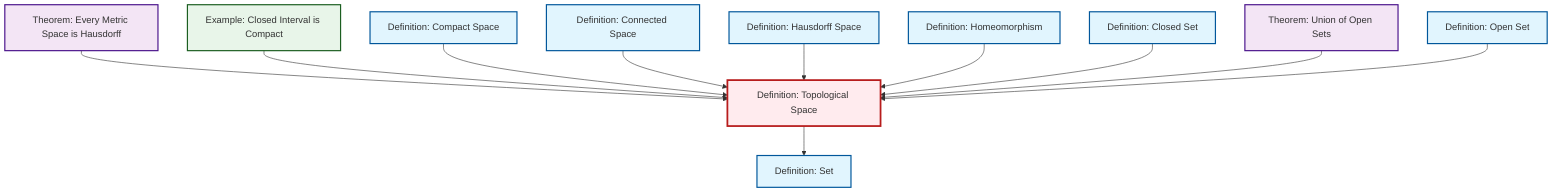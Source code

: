 graph TD
    classDef definition fill:#e1f5fe,stroke:#01579b,stroke-width:2px
    classDef theorem fill:#f3e5f5,stroke:#4a148c,stroke-width:2px
    classDef axiom fill:#fff3e0,stroke:#e65100,stroke-width:2px
    classDef example fill:#e8f5e9,stroke:#1b5e20,stroke-width:2px
    classDef current fill:#ffebee,stroke:#b71c1c,stroke-width:3px
    ex-closed-interval-compact["Example: Closed Interval is Compact"]:::example
    thm-metric-hausdorff["Theorem: Every Metric Space is Hausdorff"]:::theorem
    def-open-set["Definition: Open Set"]:::definition
    def-set["Definition: Set"]:::definition
    def-homeomorphism["Definition: Homeomorphism"]:::definition
    thm-union-open-sets["Theorem: Union of Open Sets"]:::theorem
    def-connected["Definition: Connected Space"]:::definition
    def-closed-set["Definition: Closed Set"]:::definition
    def-topological-space["Definition: Topological Space"]:::definition
    def-hausdorff["Definition: Hausdorff Space"]:::definition
    def-compact["Definition: Compact Space"]:::definition
    thm-metric-hausdorff --> def-topological-space
    def-topological-space --> def-set
    ex-closed-interval-compact --> def-topological-space
    def-compact --> def-topological-space
    def-connected --> def-topological-space
    def-hausdorff --> def-topological-space
    def-homeomorphism --> def-topological-space
    def-closed-set --> def-topological-space
    thm-union-open-sets --> def-topological-space
    def-open-set --> def-topological-space
    class def-topological-space current